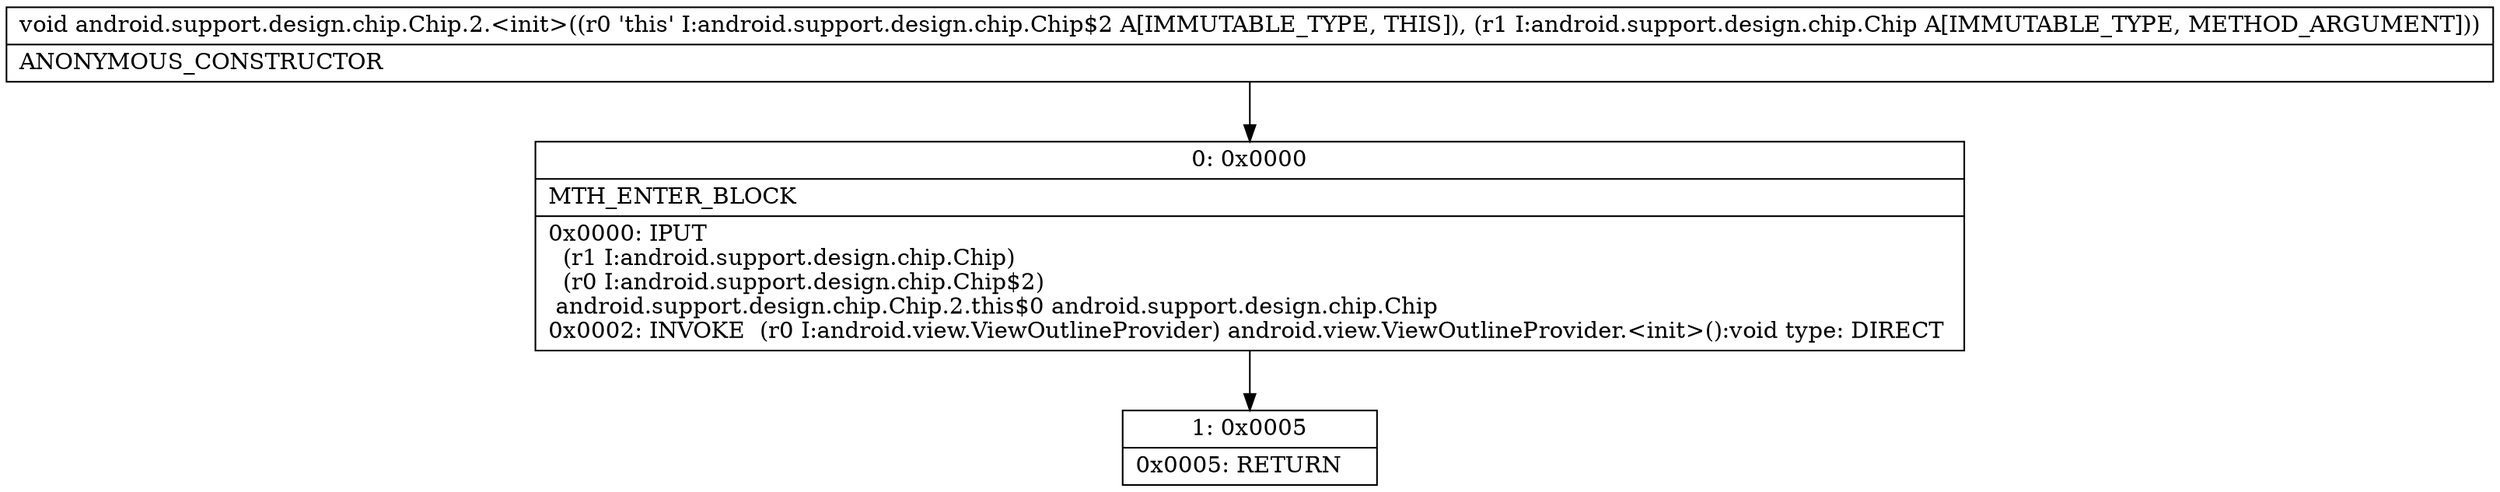 digraph "CFG forandroid.support.design.chip.Chip.2.\<init\>(Landroid\/support\/design\/chip\/Chip;)V" {
Node_0 [shape=record,label="{0\:\ 0x0000|MTH_ENTER_BLOCK\l|0x0000: IPUT  \l  (r1 I:android.support.design.chip.Chip)\l  (r0 I:android.support.design.chip.Chip$2)\l android.support.design.chip.Chip.2.this$0 android.support.design.chip.Chip \l0x0002: INVOKE  (r0 I:android.view.ViewOutlineProvider) android.view.ViewOutlineProvider.\<init\>():void type: DIRECT \l}"];
Node_1 [shape=record,label="{1\:\ 0x0005|0x0005: RETURN   \l}"];
MethodNode[shape=record,label="{void android.support.design.chip.Chip.2.\<init\>((r0 'this' I:android.support.design.chip.Chip$2 A[IMMUTABLE_TYPE, THIS]), (r1 I:android.support.design.chip.Chip A[IMMUTABLE_TYPE, METHOD_ARGUMENT]))  | ANONYMOUS_CONSTRUCTOR\l}"];
MethodNode -> Node_0;
Node_0 -> Node_1;
}

